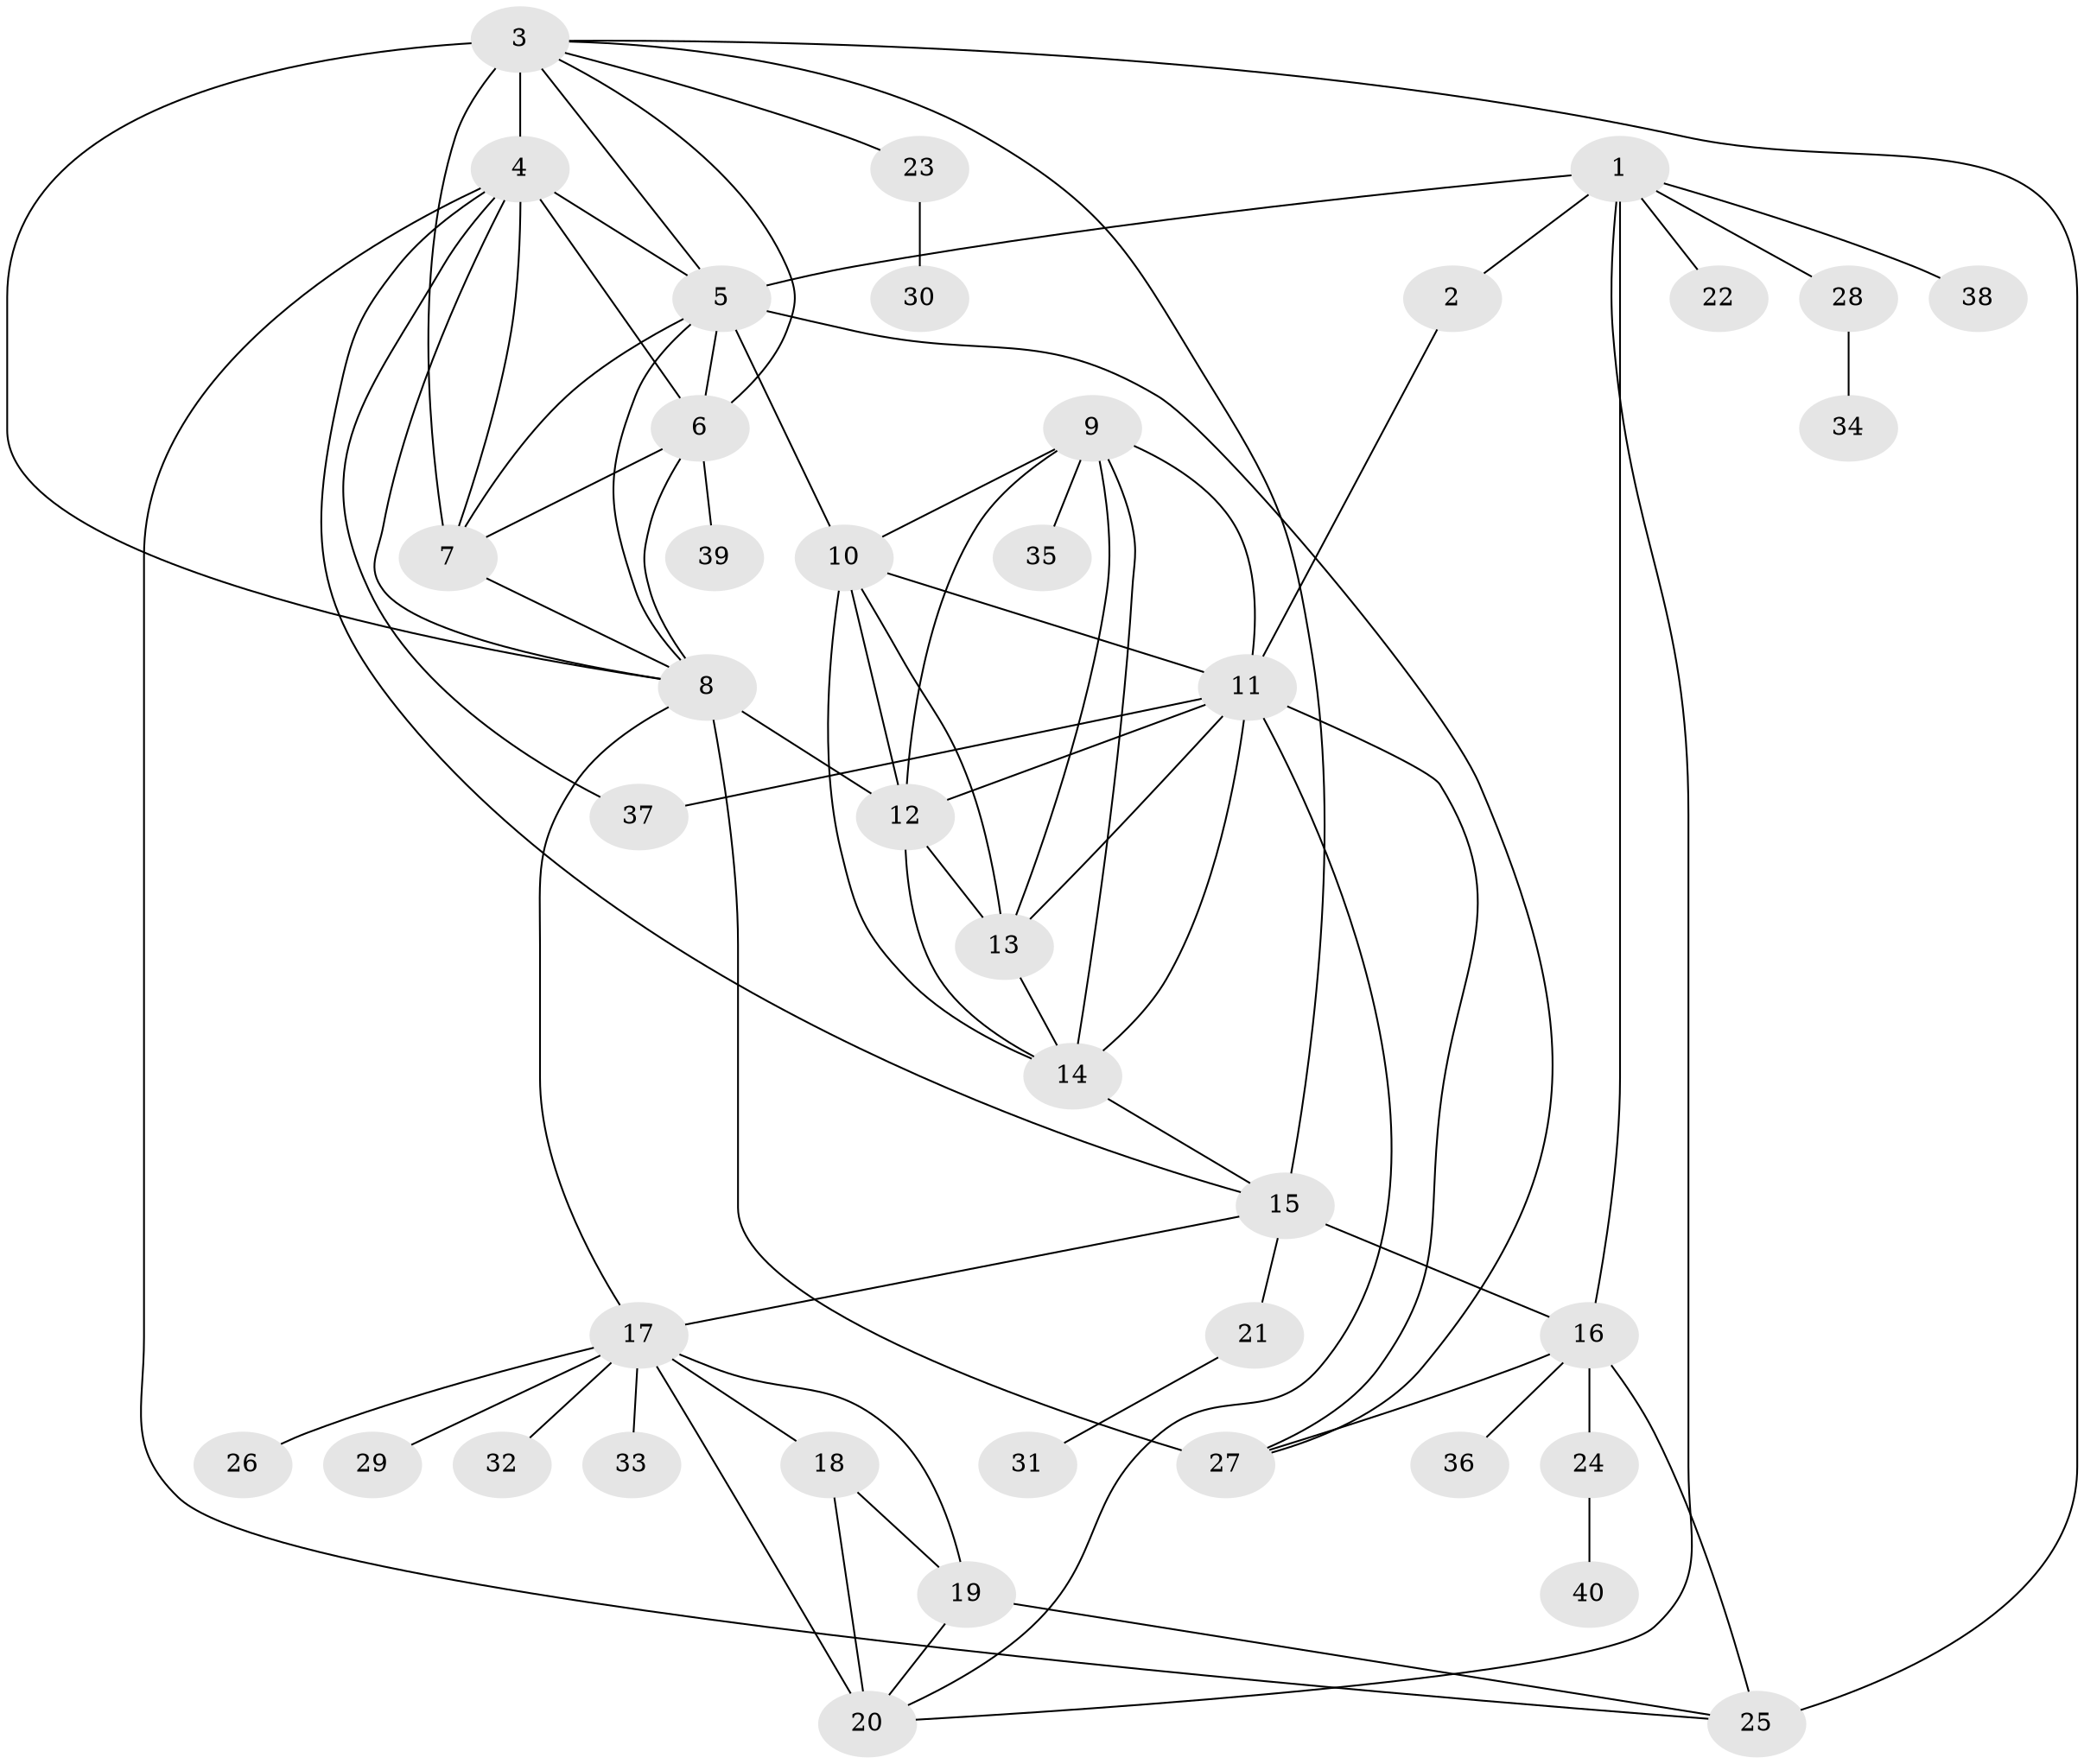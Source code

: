 // original degree distribution, {12: 0.007692307692307693, 7: 0.046153846153846156, 6: 0.038461538461538464, 9: 0.03076923076923077, 8: 0.046153846153846156, 10: 0.038461538461538464, 16: 0.007692307692307693, 11: 0.007692307692307693, 13: 0.007692307692307693, 2: 0.13846153846153847, 5: 0.007692307692307693, 1: 0.5846153846153846, 3: 0.038461538461538464}
// Generated by graph-tools (version 1.1) at 2025/52/03/04/25 22:52:22]
// undirected, 40 vertices, 77 edges
graph export_dot {
  node [color=gray90,style=filled];
  1;
  2;
  3;
  4;
  5;
  6;
  7;
  8;
  9;
  10;
  11;
  12;
  13;
  14;
  15;
  16;
  17;
  18;
  19;
  20;
  21;
  22;
  23;
  24;
  25;
  26;
  27;
  28;
  29;
  30;
  31;
  32;
  33;
  34;
  35;
  36;
  37;
  38;
  39;
  40;
  1 -- 2 [weight=5.0];
  1 -- 5 [weight=1.0];
  1 -- 16 [weight=1.0];
  1 -- 20 [weight=1.0];
  1 -- 22 [weight=1.0];
  1 -- 28 [weight=1.0];
  1 -- 38 [weight=5.0];
  2 -- 11 [weight=1.0];
  3 -- 4 [weight=1.0];
  3 -- 5 [weight=1.0];
  3 -- 6 [weight=1.0];
  3 -- 7 [weight=5.0];
  3 -- 8 [weight=1.0];
  3 -- 15 [weight=1.0];
  3 -- 23 [weight=1.0];
  3 -- 25 [weight=2.0];
  4 -- 5 [weight=2.0];
  4 -- 6 [weight=1.0];
  4 -- 7 [weight=1.0];
  4 -- 8 [weight=1.0];
  4 -- 15 [weight=1.0];
  4 -- 25 [weight=1.0];
  4 -- 37 [weight=1.0];
  5 -- 6 [weight=1.0];
  5 -- 7 [weight=1.0];
  5 -- 8 [weight=1.0];
  5 -- 10 [weight=1.0];
  5 -- 27 [weight=1.0];
  6 -- 7 [weight=1.0];
  6 -- 8 [weight=1.0];
  6 -- 39 [weight=1.0];
  7 -- 8 [weight=1.0];
  8 -- 12 [weight=1.0];
  8 -- 17 [weight=1.0];
  8 -- 27 [weight=8.0];
  9 -- 10 [weight=1.0];
  9 -- 11 [weight=1.0];
  9 -- 12 [weight=1.0];
  9 -- 13 [weight=1.0];
  9 -- 14 [weight=1.0];
  9 -- 35 [weight=1.0];
  10 -- 11 [weight=1.0];
  10 -- 12 [weight=1.0];
  10 -- 13 [weight=1.0];
  10 -- 14 [weight=1.0];
  11 -- 12 [weight=1.0];
  11 -- 13 [weight=1.0];
  11 -- 14 [weight=1.0];
  11 -- 20 [weight=1.0];
  11 -- 27 [weight=1.0];
  11 -- 37 [weight=2.0];
  12 -- 13 [weight=3.0];
  12 -- 14 [weight=1.0];
  13 -- 14 [weight=1.0];
  14 -- 15 [weight=1.0];
  15 -- 16 [weight=5.0];
  15 -- 17 [weight=1.0];
  15 -- 21 [weight=3.0];
  16 -- 24 [weight=1.0];
  16 -- 25 [weight=1.0];
  16 -- 27 [weight=1.0];
  16 -- 36 [weight=1.0];
  17 -- 18 [weight=3.0];
  17 -- 19 [weight=3.0];
  17 -- 20 [weight=3.0];
  17 -- 26 [weight=1.0];
  17 -- 29 [weight=1.0];
  17 -- 32 [weight=3.0];
  17 -- 33 [weight=1.0];
  18 -- 19 [weight=1.0];
  18 -- 20 [weight=1.0];
  19 -- 20 [weight=1.0];
  19 -- 25 [weight=1.0];
  21 -- 31 [weight=1.0];
  23 -- 30 [weight=1.0];
  24 -- 40 [weight=1.0];
  28 -- 34 [weight=1.0];
}
